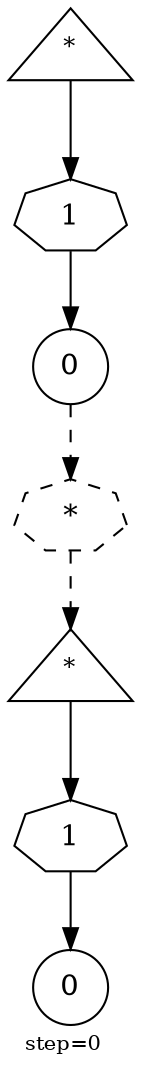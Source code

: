 digraph {
  graph  [labelloc=bottom,labeljust=left,fontsize="10",label="step=0"];
  "64032" [shape=triangle,peripheries="1",label=<<SUP>*</SUP>>,labelfontcolor=black,color=black];
  "64033" [shape=triangle,peripheries="1",label=<<SUP>*</SUP>>,labelfontcolor=black,color=black];
  "64034" [shape=circle,peripheries="1",label=<0>,labelfontcolor=black,color=black];
  "64036" [shape=circle,peripheries="1",label=<0>,labelfontcolor=black,color=black];
  "64035" [label=<1>,peripheries="1",color=black,shape=septagon];
  "64033" -> "64035" [color=black];
  "64035" -> "64034" [color=black];
  "64037" [label=<1>,peripheries="1",color=black,shape=septagon];
  "64032" -> "64037" [color=black];
  "64037" -> "64036" [color=black];
  "64038" [label=<*>,peripheries="1",color=black,style=dashed,shape=septagon];
  "64034" -> "64038" [style=dashed,color=black];
  "64038" -> "64032" [style=dashed,color=black];
}